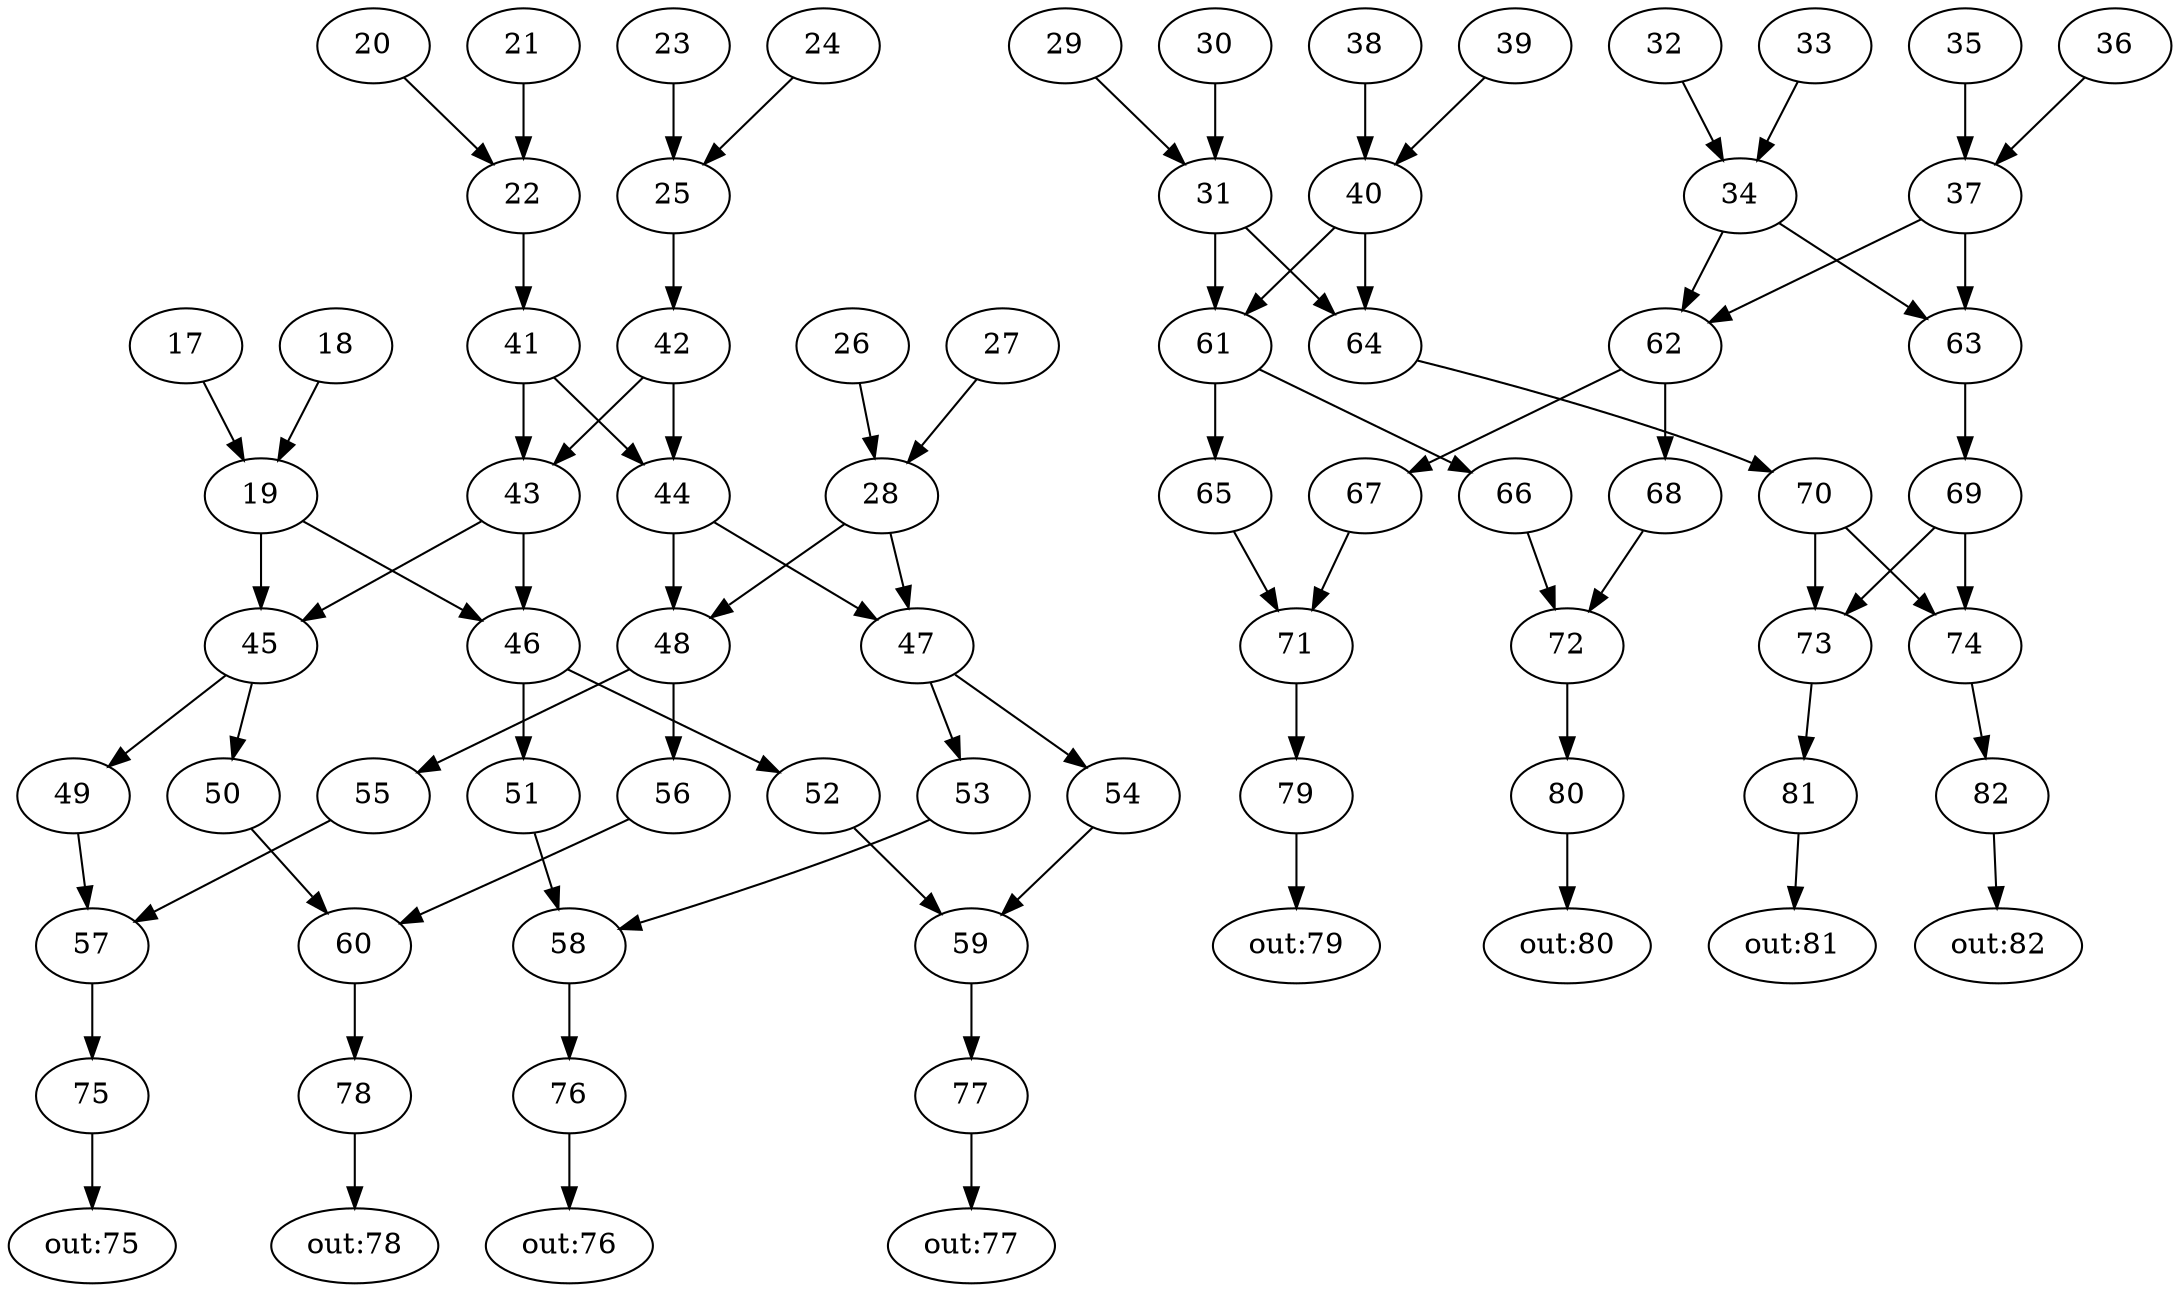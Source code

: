 strict digraph "cosine1" {
"out:75";
"out:76";
"out:77";
"out:78";
"out:79";
"out:80";
"out:81";
"out:82";
17 -> 19  [name=1];
18 -> 19  [name=2];
19 -> 46  [name=3];
19 -> 45  [name=4];
20 -> 22  [name=5];
21 -> 22  [name=6];
22 -> 41  [name=7];
23 -> 25  [name=8];
24 -> 25  [name=9];
25 -> 42  [name=10];
26 -> 28  [name=11];
27 -> 28  [name=12];
28 -> 47  [name=13];
28 -> 48  [name=14];
29 -> 31  [name=15];
30 -> 31  [name=16];
31 -> 61  [name=17];
31 -> 64  [name=18];
32 -> 34  [name=19];
33 -> 34  [name=20];
34 -> 63  [name=21];
34 -> 62  [name=22];
35 -> 37  [name=23];
36 -> 37  [name=24];
37 -> 63  [name=25];
37 -> 62  [name=26];
38 -> 40  [name=27];
39 -> 40  [name=28];
40 -> 61  [name=29];
40 -> 64  [name=30];
41 -> 44  [name=31];
41 -> 43  [name=32];
42 -> 44  [name=33];
42 -> 43  [name=34];
43 -> 46  [name=35];
43 -> 45  [name=36];
44 -> 47  [name=37];
44 -> 48  [name=38];
45 -> 50  [name=39];
45 -> 49  [name=40];
46 -> 52  [name=41];
46 -> 51  [name=42];
47 -> 53  [name=43];
47 -> 54  [name=44];
48 -> 56  [name=45];
48 -> 55  [name=46];
49 -> 57  [name=47];
50 -> 60  [name=48];
51 -> 58  [name=49];
52 -> 59  [name=50];
53 -> 58  [name=51];
54 -> 59  [name=52];
55 -> 57  [name=53];
56 -> 60  [name=54];
57 -> 75  [name=55];
58 -> 76  [name=56];
59 -> 77  [name=57];
60 -> 78  [name=58];
61 -> 65  [name=59];
61 -> 66  [name=60];
62 -> 67  [name=61];
62 -> 68  [name=62];
63 -> 69  [name=63];
64 -> 70  [name=64];
65 -> 71  [name=65];
66 -> 72  [name=66];
67 -> 71  [name=67];
68 -> 72  [name=68];
69 -> 73  [name=69];
69 -> 74  [name=70];
70 -> 73  [name=71];
70 -> 74  [name=72];
71 -> 79  [name=73];
72 -> 80  [name=74];
73 -> 81  [name=75];
74 -> 82  [name=76];
75 -> "out:75";
76 -> "out:76";
77 -> "out:77";
78 -> "out:78";
79 -> "out:79";
80 -> "out:80";
81 -> "out:81";
82 -> "out:82";
}
